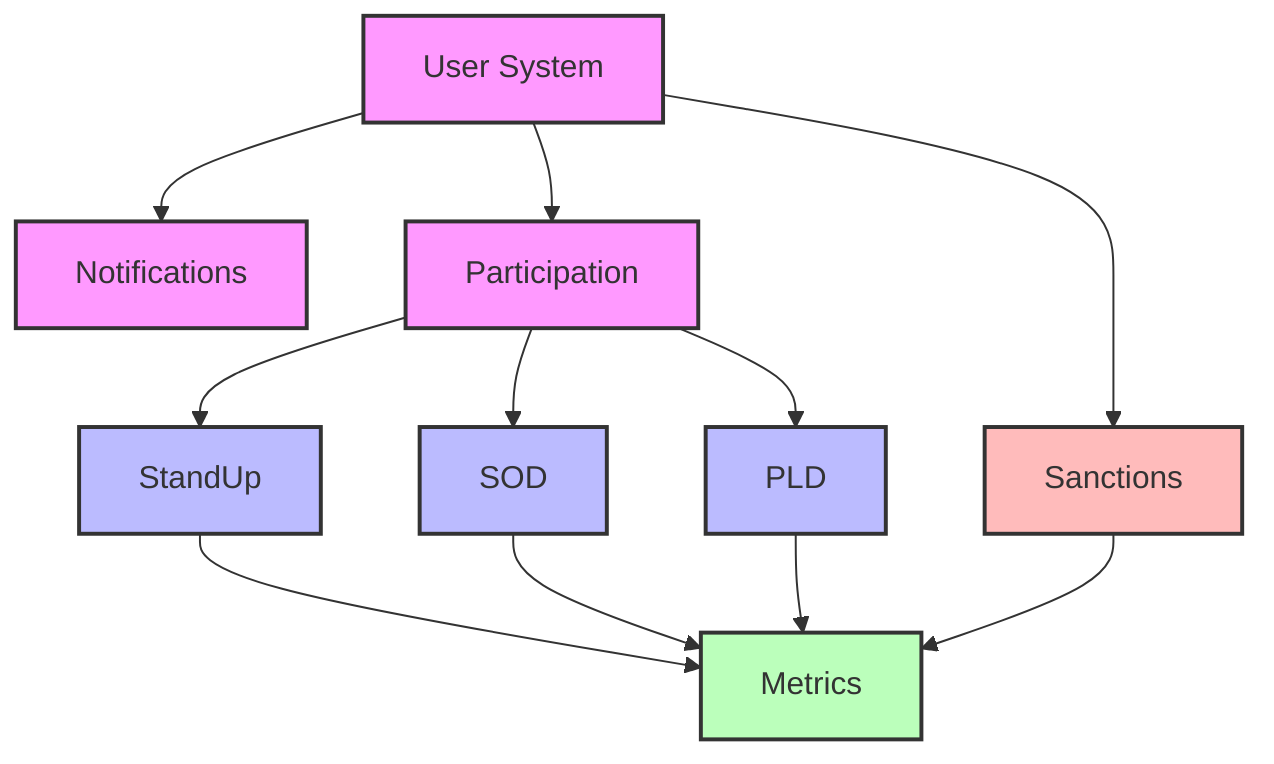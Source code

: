 graph TD
    %% Core Systems
    U[User System] --> N[Notifications]
    U --> P[Participation]
    U --> S[Sanctions]

    %% Rituals
    P --> R1[StandUp]
    P --> R2[SOD]
    P --> R3[PLD]

    %% Metrics Flow
    R1 --> M[Metrics]
    R2 --> M
    R3 --> M
    S --> M

    %% Style
    classDef core fill:#f9f,stroke:#333,stroke-width:2px
    classDef ritual fill:#bbf,stroke:#333,stroke-width:2px
    classDef metrics fill:#bfb,stroke:#333,stroke-width:2px
    classDef sanction fill:#fbb,stroke:#333,stroke-width:2px

    class U,N,P core
    class R1,R2,R3 ritual
    class M metrics
    class S sanction